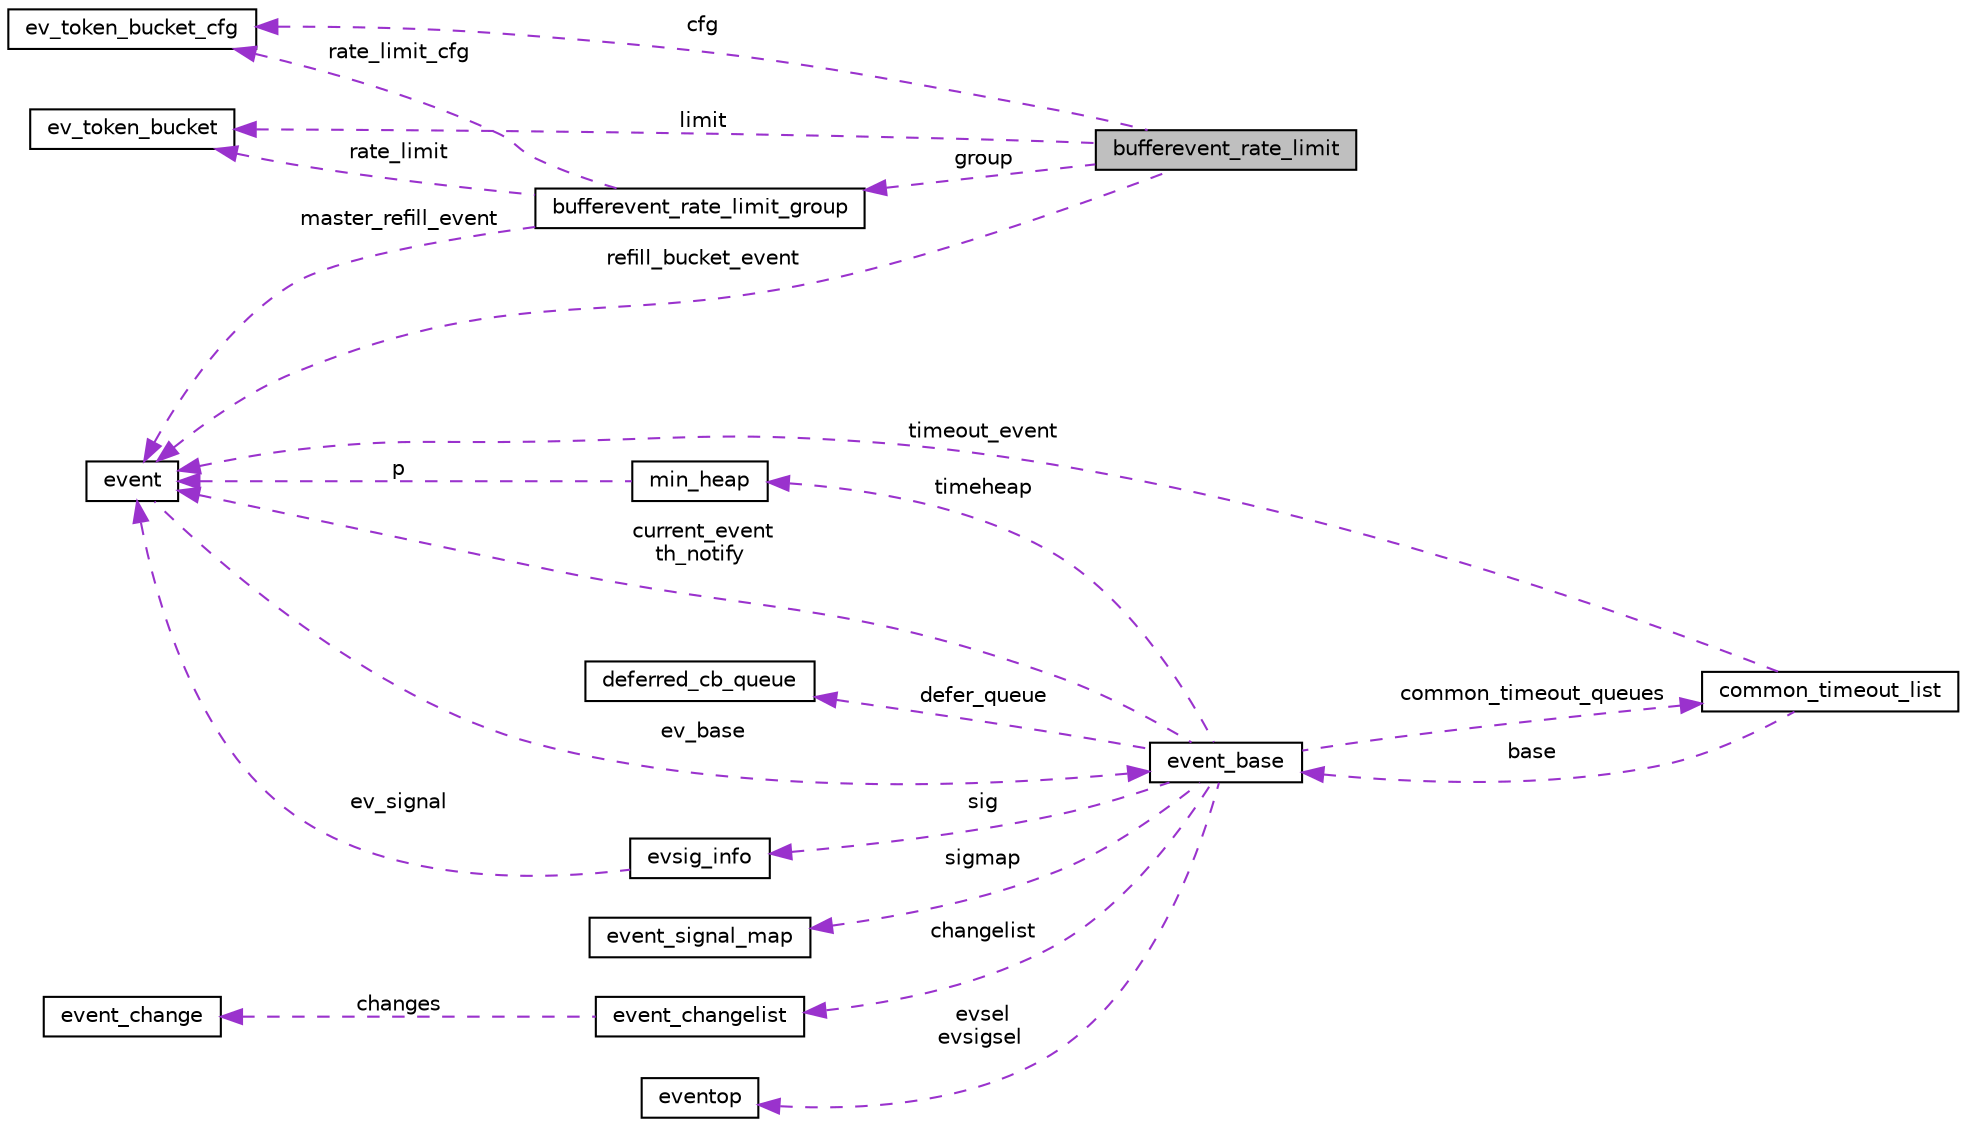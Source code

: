 digraph G
{
  edge [fontname="Helvetica",fontsize="10",labelfontname="Helvetica",labelfontsize="10"];
  node [fontname="Helvetica",fontsize="10",shape=record];
  rankdir="LR";
  Node1 [label="bufferevent_rate_limit",height=0.2,width=0.4,color="black", fillcolor="grey75", style="filled" fontcolor="black"];
  Node2 -> Node1 [dir="back",color="darkorchid3",fontsize="10",style="dashed",label=" group" ];
  Node2 [label="bufferevent_rate_limit_group",height=0.2,width=0.4,color="black", fillcolor="white", style="filled",URL="$structbufferevent__rate__limit__group.html"];
  Node3 -> Node2 [dir="back",color="darkorchid3",fontsize="10",style="dashed",label=" master_refill_event" ];
  Node3 [label="event",height=0.2,width=0.4,color="black", fillcolor="white", style="filled",URL="$structevent.html"];
  Node4 -> Node3 [dir="back",color="darkorchid3",fontsize="10",style="dashed",label=" ev_base" ];
  Node4 [label="event_base",height=0.2,width=0.4,color="black", fillcolor="white", style="filled",URL="$structevent__base.html"];
  Node5 -> Node4 [dir="back",color="darkorchid3",fontsize="10",style="dashed",label=" evsel\nevsigsel" ];
  Node5 [label="eventop",height=0.2,width=0.4,color="black", fillcolor="white", style="filled",URL="$structeventop.html"];
  Node6 -> Node4 [dir="back",color="darkorchid3",fontsize="10",style="dashed",label=" sig" ];
  Node6 [label="evsig_info",height=0.2,width=0.4,color="black", fillcolor="white", style="filled",URL="$structevsig__info.html"];
  Node3 -> Node6 [dir="back",color="darkorchid3",fontsize="10",style="dashed",label=" ev_signal" ];
  Node7 -> Node4 [dir="back",color="darkorchid3",fontsize="10",style="dashed",label=" timeheap" ];
  Node7 [label="min_heap",height=0.2,width=0.4,color="black", fillcolor="white", style="filled",URL="$structmin__heap.html"];
  Node3 -> Node7 [dir="back",color="darkorchid3",fontsize="10",style="dashed",label=" p" ];
  Node8 -> Node4 [dir="back",color="darkorchid3",fontsize="10",style="dashed",label=" defer_queue" ];
  Node8 [label="deferred_cb_queue",height=0.2,width=0.4,color="black", fillcolor="white", style="filled",URL="$structdeferred__cb__queue.html"];
  Node3 -> Node4 [dir="back",color="darkorchid3",fontsize="10",style="dashed",label=" current_event\nth_notify" ];
  Node9 -> Node4 [dir="back",color="darkorchid3",fontsize="10",style="dashed",label=" common_timeout_queues" ];
  Node9 [label="common_timeout_list",height=0.2,width=0.4,color="black", fillcolor="white", style="filled",URL="$structcommon__timeout__list.html"];
  Node3 -> Node9 [dir="back",color="darkorchid3",fontsize="10",style="dashed",label=" timeout_event" ];
  Node4 -> Node9 [dir="back",color="darkorchid3",fontsize="10",style="dashed",label=" base" ];
  Node10 -> Node4 [dir="back",color="darkorchid3",fontsize="10",style="dashed",label=" sigmap" ];
  Node10 [label="event_signal_map",height=0.2,width=0.4,color="black", fillcolor="white", style="filled",URL="$structevent__signal__map.html"];
  Node11 -> Node4 [dir="back",color="darkorchid3",fontsize="10",style="dashed",label=" changelist" ];
  Node11 [label="event_changelist",height=0.2,width=0.4,color="black", fillcolor="white", style="filled",URL="$structevent__changelist.html"];
  Node12 -> Node11 [dir="back",color="darkorchid3",fontsize="10",style="dashed",label=" changes" ];
  Node12 [label="event_change",height=0.2,width=0.4,color="black", fillcolor="white", style="filled",URL="$structevent__change.html"];
  Node13 -> Node2 [dir="back",color="darkorchid3",fontsize="10",style="dashed",label=" rate_limit_cfg" ];
  Node13 [label="ev_token_bucket_cfg",height=0.2,width=0.4,color="black", fillcolor="white", style="filled",URL="$structev__token__bucket__cfg.html"];
  Node14 -> Node2 [dir="back",color="darkorchid3",fontsize="10",style="dashed",label=" rate_limit" ];
  Node14 [label="ev_token_bucket",height=0.2,width=0.4,color="black", fillcolor="white", style="filled",URL="$structev__token__bucket.html"];
  Node3 -> Node1 [dir="back",color="darkorchid3",fontsize="10",style="dashed",label=" refill_bucket_event" ];
  Node13 -> Node1 [dir="back",color="darkorchid3",fontsize="10",style="dashed",label=" cfg" ];
  Node14 -> Node1 [dir="back",color="darkorchid3",fontsize="10",style="dashed",label=" limit" ];
}
